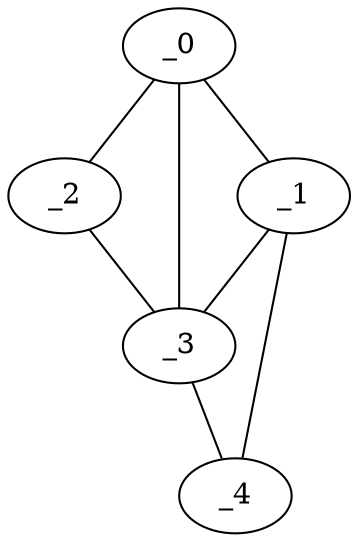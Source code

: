 graph "obj70__275.gxl" {
	_0	 [x=12,
		y=50];
	_1	 [x=119,
		y=50];
	_0 -- _1	 [valence=1];
	_2	 [x=127,
		y=1];
	_0 -- _2	 [valence=1];
	_3	 [x=127,
		y=18];
	_0 -- _3	 [valence=2];
	_1 -- _3	 [valence=2];
	_4	 [x=127,
		y=42];
	_1 -- _4	 [valence=1];
	_2 -- _3	 [valence=1];
	_3 -- _4	 [valence=1];
}
